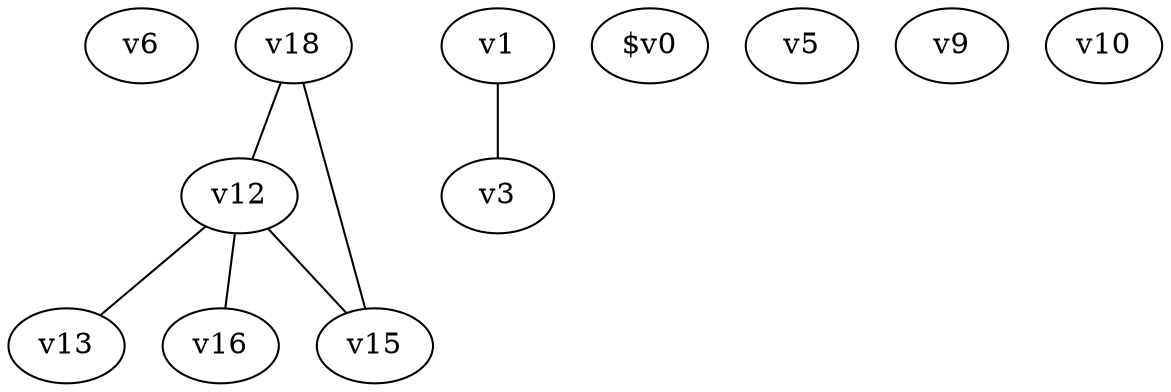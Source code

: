 graph {
"v6"
"v18"
"v1"
"$v0"
"v12"
"v13"
"v5"
"v9"
"v16"
"v10"
"v15"
"v3"
"v12" -- "v15"
"v1" -- "v3"
"v18" -- "v12"
"v18" -- "v15"
"v12" -- "v16"
"v12" -- "v13"
}
